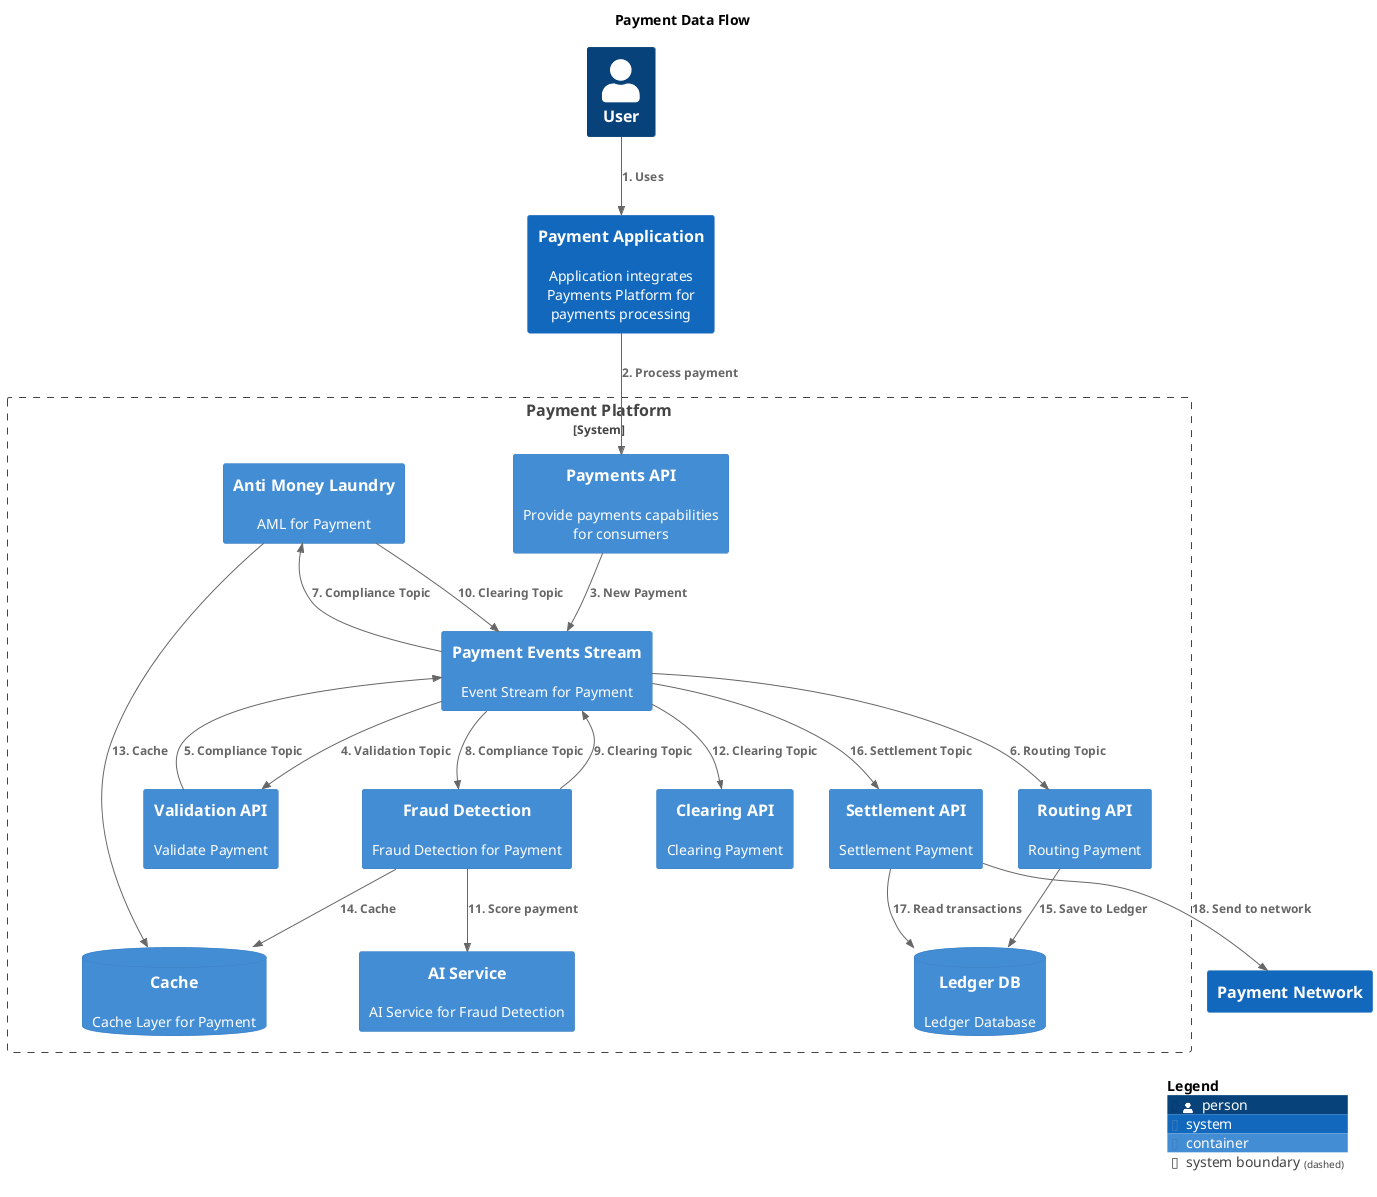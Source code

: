 @startuml
set separator none
title Payment Data Flow

top to bottom direction

!include <C4/C4>
!include <C4/C4_Context>
!include <C4/C4_Container>

System_Boundary("PaymentPlatform_boundary", "Payment Platform", $tags="") {
  ContainerDb(PaymentPlatform.Cache, "Cache", $techn="", $descr="Cache Layer for Payment", $tags="", $link="")
  Container(PaymentPlatform.RoutingAPI, "Routing API", $techn="", $descr="Routing Payment", $tags="", $link="")
  Container(PaymentPlatform.AntiMoneyLaundry, "Anti Money Laundry", $techn="", $descr="AML for Payment", $tags="", $link="")
  Container(PaymentPlatform.FraudDetection, "Fraud Detection", $techn="", $descr="Fraud Detection for Payment", $tags="", $link="")
  Container(PaymentPlatform.AIService, "AI Service", $techn="", $descr="AI Service for Fraud Detection", $tags="", $link="")
  ContainerDb(PaymentPlatform.LedgerDB, "Ledger DB", $techn="", $descr="Ledger Database", $tags="", $link="")
  Container(PaymentPlatform.PaymentsAPI, "Payments API", $techn="", $descr="Provide payments capabilities for consumers", $tags="", $link="")
  Container(PaymentPlatform.ValidationAPI, "Validation API", $techn="", $descr="Validate Payment", $tags="", $link="")
  Container(PaymentPlatform.ClearingAPI, "Clearing API", $techn="", $descr="Clearing Payment", $tags="", $link="")
  Container(PaymentPlatform.SettlementAPI, "Settlement API", $techn="", $descr="Settlement Payment", $tags="", $link="")
  Container(PaymentPlatform.PaymentEventsStream, "Payment Events Stream", $techn="", $descr="Event Stream for Payment", $tags="", $link="")
}

Person(User, "User", $descr="", $tags="", $link="")
System(PaymentApplication, "Payment Application", $descr="Application integrates Payments Platform for payments processing", $tags="", $link="")
System(PaymentNetwork, "Payment Network", $descr="", $tags="", $link="")

Rel(User, PaymentApplication, "1. Uses", $techn="", $tags="", $link="")
Rel(PaymentApplication, PaymentPlatform.PaymentsAPI, "2. Process payment", $techn="", $tags="", $link="")
Rel(PaymentPlatform.PaymentsAPI, PaymentPlatform.PaymentEventsStream, "3. New Payment", $techn="", $tags="", $link="")
Rel(PaymentPlatform.PaymentEventsStream, PaymentPlatform.ValidationAPI, "4. Validation Topic", $techn="", $tags="", $link="")
Rel(PaymentPlatform.ValidationAPI, PaymentPlatform.PaymentEventsStream, "5. Compliance Topic", $techn="", $tags="", $link="")
Rel(PaymentPlatform.PaymentEventsStream, PaymentPlatform.RoutingAPI, "6. Routing Topic", $techn="", $tags="", $link="")
Rel(PaymentPlatform.PaymentEventsStream, PaymentPlatform.AntiMoneyLaundry, "7. Compliance Topic", $techn="", $tags="", $link="")
Rel(PaymentPlatform.PaymentEventsStream, PaymentPlatform.FraudDetection, "8. Compliance Topic", $techn="", $tags="", $link="")
Rel(PaymentPlatform.FraudDetection, PaymentPlatform.PaymentEventsStream, "9. Clearing Topic", $techn="", $tags="", $link="")
Rel(PaymentPlatform.AntiMoneyLaundry, PaymentPlatform.PaymentEventsStream, "10. Clearing Topic", $techn="", $tags="", $link="")
Rel(PaymentPlatform.FraudDetection, PaymentPlatform.AIService, "11. Score payment", $techn="", $tags="", $link="")
Rel(PaymentPlatform.PaymentEventsStream, PaymentPlatform.ClearingAPI, "12. Clearing Topic", $techn="", $tags="", $link="")
Rel(PaymentPlatform.AntiMoneyLaundry, PaymentPlatform.Cache, "13. Cache", $techn="", $tags="", $link="")
Rel(PaymentPlatform.FraudDetection, PaymentPlatform.Cache, "14. Cache", $techn="", $tags="", $link="")
Rel(PaymentPlatform.RoutingAPI, PaymentPlatform.LedgerDB, "15. Save to Ledger", $techn="", $tags="", $link="")
Rel(PaymentPlatform.PaymentEventsStream, PaymentPlatform.SettlementAPI, "16. Settlement Topic", $techn="", $tags="", $link="")
Rel(PaymentPlatform.SettlementAPI, PaymentPlatform.LedgerDB, "17. Read transactions", $techn="", $tags="", $link="")
Rel(PaymentPlatform.SettlementAPI, PaymentNetwork, "18. Send to network", $techn="", $tags="", $link="")

SHOW_LEGEND(true)
@enduml